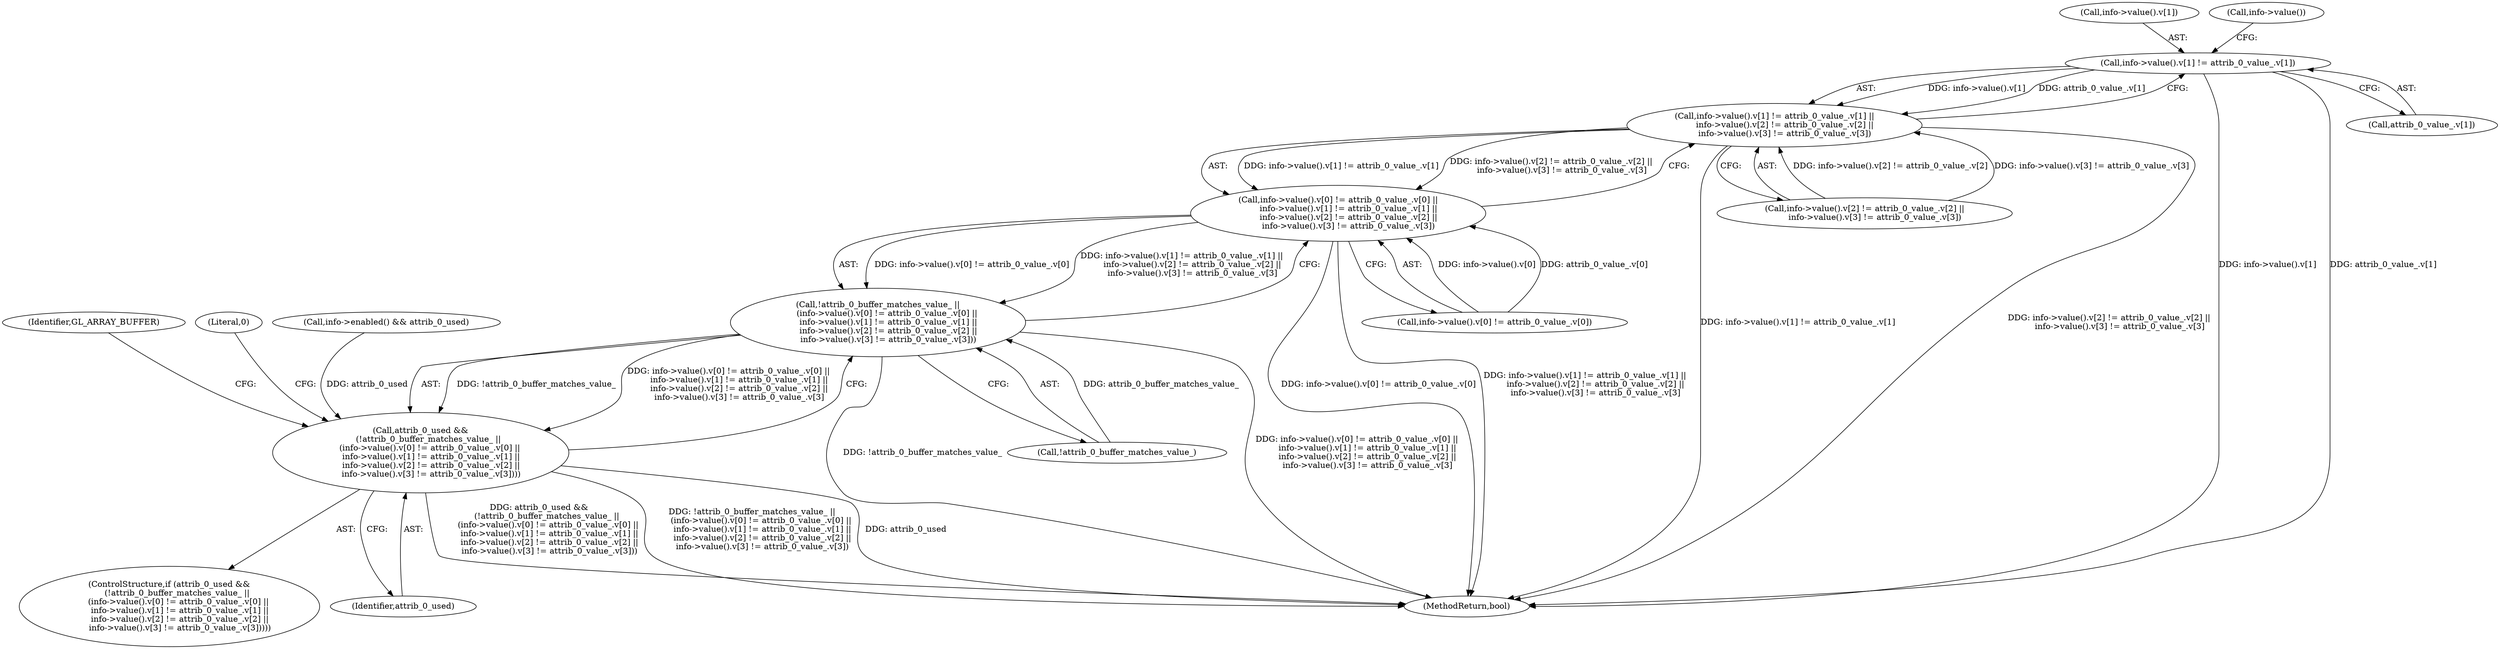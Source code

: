 digraph "0_Chrome_c13e1da62b5f5f0e6fe8c1f769a5a28415415244_1@array" {
"1000178" [label="(Call,info->value().v[1] != attrib_0_value_.v[1])"];
"1000177" [label="(Call,info->value().v[1] != attrib_0_value_.v[1] ||\n        info->value().v[2] != attrib_0_value_.v[2] ||\n        info->value().v[3] != attrib_0_value_.v[3])"];
"1000165" [label="(Call,info->value().v[0] != attrib_0_value_.v[0] ||\n        info->value().v[1] != attrib_0_value_.v[1] ||\n        info->value().v[2] != attrib_0_value_.v[2] ||\n        info->value().v[3] != attrib_0_value_.v[3])"];
"1000162" [label="(Call,!attrib_0_buffer_matches_value_ ||\n       (info->value().v[0] != attrib_0_value_.v[0] ||\n        info->value().v[1] != attrib_0_value_.v[1] ||\n        info->value().v[2] != attrib_0_value_.v[2] ||\n        info->value().v[3] != attrib_0_value_.v[3]))"];
"1000160" [label="(Call,attrib_0_used &&\n      (!attrib_0_buffer_matches_value_ ||\n       (info->value().v[0] != attrib_0_value_.v[0] ||\n        info->value().v[1] != attrib_0_value_.v[1] ||\n        info->value().v[2] != attrib_0_value_.v[2] ||\n        info->value().v[3] != attrib_0_value_.v[3])))"];
"1000189" [label="(Call,info->value().v[2] != attrib_0_value_.v[2] ||\n        info->value().v[3] != attrib_0_value_.v[3])"];
"1000179" [label="(Call,info->value().v[1])"];
"1000177" [label="(Call,info->value().v[1] != attrib_0_value_.v[1] ||\n        info->value().v[2] != attrib_0_value_.v[2] ||\n        info->value().v[3] != attrib_0_value_.v[3])"];
"1000178" [label="(Call,info->value().v[1] != attrib_0_value_.v[1])"];
"1000215" [label="(Identifier,GL_ARRAY_BUFFER)"];
"1000236" [label="(Literal,0)"];
"1000163" [label="(Call,!attrib_0_buffer_matches_value_)"];
"1000159" [label="(ControlStructure,if (attrib_0_used &&\n      (!attrib_0_buffer_matches_value_ ||\n       (info->value().v[0] != attrib_0_value_.v[0] ||\n        info->value().v[1] != attrib_0_value_.v[1] ||\n        info->value().v[2] != attrib_0_value_.v[2] ||\n        info->value().v[3] != attrib_0_value_.v[3]))))"];
"1000244" [label="(MethodReturn,bool)"];
"1000160" [label="(Call,attrib_0_used &&\n      (!attrib_0_buffer_matches_value_ ||\n       (info->value().v[0] != attrib_0_value_.v[0] ||\n        info->value().v[1] != attrib_0_value_.v[1] ||\n        info->value().v[2] != attrib_0_value_.v[2] ||\n        info->value().v[3] != attrib_0_value_.v[3])))"];
"1000123" [label="(Call,info->enabled() && attrib_0_used)"];
"1000161" [label="(Identifier,attrib_0_used)"];
"1000193" [label="(Call,info->value())"];
"1000165" [label="(Call,info->value().v[0] != attrib_0_value_.v[0] ||\n        info->value().v[1] != attrib_0_value_.v[1] ||\n        info->value().v[2] != attrib_0_value_.v[2] ||\n        info->value().v[3] != attrib_0_value_.v[3])"];
"1000166" [label="(Call,info->value().v[0] != attrib_0_value_.v[0])"];
"1000184" [label="(Call,attrib_0_value_.v[1])"];
"1000162" [label="(Call,!attrib_0_buffer_matches_value_ ||\n       (info->value().v[0] != attrib_0_value_.v[0] ||\n        info->value().v[1] != attrib_0_value_.v[1] ||\n        info->value().v[2] != attrib_0_value_.v[2] ||\n        info->value().v[3] != attrib_0_value_.v[3]))"];
"1000178" -> "1000177"  [label="AST: "];
"1000178" -> "1000184"  [label="CFG: "];
"1000179" -> "1000178"  [label="AST: "];
"1000184" -> "1000178"  [label="AST: "];
"1000193" -> "1000178"  [label="CFG: "];
"1000177" -> "1000178"  [label="CFG: "];
"1000178" -> "1000244"  [label="DDG: info->value().v[1]"];
"1000178" -> "1000244"  [label="DDG: attrib_0_value_.v[1]"];
"1000178" -> "1000177"  [label="DDG: info->value().v[1]"];
"1000178" -> "1000177"  [label="DDG: attrib_0_value_.v[1]"];
"1000177" -> "1000165"  [label="AST: "];
"1000177" -> "1000189"  [label="CFG: "];
"1000189" -> "1000177"  [label="AST: "];
"1000165" -> "1000177"  [label="CFG: "];
"1000177" -> "1000244"  [label="DDG: info->value().v[1] != attrib_0_value_.v[1]"];
"1000177" -> "1000244"  [label="DDG: info->value().v[2] != attrib_0_value_.v[2] ||\n        info->value().v[3] != attrib_0_value_.v[3]"];
"1000177" -> "1000165"  [label="DDG: info->value().v[1] != attrib_0_value_.v[1]"];
"1000177" -> "1000165"  [label="DDG: info->value().v[2] != attrib_0_value_.v[2] ||\n        info->value().v[3] != attrib_0_value_.v[3]"];
"1000189" -> "1000177"  [label="DDG: info->value().v[2] != attrib_0_value_.v[2]"];
"1000189" -> "1000177"  [label="DDG: info->value().v[3] != attrib_0_value_.v[3]"];
"1000165" -> "1000162"  [label="AST: "];
"1000165" -> "1000166"  [label="CFG: "];
"1000166" -> "1000165"  [label="AST: "];
"1000162" -> "1000165"  [label="CFG: "];
"1000165" -> "1000244"  [label="DDG: info->value().v[0] != attrib_0_value_.v[0]"];
"1000165" -> "1000244"  [label="DDG: info->value().v[1] != attrib_0_value_.v[1] ||\n        info->value().v[2] != attrib_0_value_.v[2] ||\n        info->value().v[3] != attrib_0_value_.v[3]"];
"1000165" -> "1000162"  [label="DDG: info->value().v[0] != attrib_0_value_.v[0]"];
"1000165" -> "1000162"  [label="DDG: info->value().v[1] != attrib_0_value_.v[1] ||\n        info->value().v[2] != attrib_0_value_.v[2] ||\n        info->value().v[3] != attrib_0_value_.v[3]"];
"1000166" -> "1000165"  [label="DDG: info->value().v[0]"];
"1000166" -> "1000165"  [label="DDG: attrib_0_value_.v[0]"];
"1000162" -> "1000160"  [label="AST: "];
"1000162" -> "1000163"  [label="CFG: "];
"1000163" -> "1000162"  [label="AST: "];
"1000160" -> "1000162"  [label="CFG: "];
"1000162" -> "1000244"  [label="DDG: !attrib_0_buffer_matches_value_"];
"1000162" -> "1000244"  [label="DDG: info->value().v[0] != attrib_0_value_.v[0] ||\n        info->value().v[1] != attrib_0_value_.v[1] ||\n        info->value().v[2] != attrib_0_value_.v[2] ||\n        info->value().v[3] != attrib_0_value_.v[3]"];
"1000162" -> "1000160"  [label="DDG: !attrib_0_buffer_matches_value_"];
"1000162" -> "1000160"  [label="DDG: info->value().v[0] != attrib_0_value_.v[0] ||\n        info->value().v[1] != attrib_0_value_.v[1] ||\n        info->value().v[2] != attrib_0_value_.v[2] ||\n        info->value().v[3] != attrib_0_value_.v[3]"];
"1000163" -> "1000162"  [label="DDG: attrib_0_buffer_matches_value_"];
"1000160" -> "1000159"  [label="AST: "];
"1000160" -> "1000161"  [label="CFG: "];
"1000161" -> "1000160"  [label="AST: "];
"1000215" -> "1000160"  [label="CFG: "];
"1000236" -> "1000160"  [label="CFG: "];
"1000160" -> "1000244"  [label="DDG: attrib_0_used &&\n      (!attrib_0_buffer_matches_value_ ||\n       (info->value().v[0] != attrib_0_value_.v[0] ||\n        info->value().v[1] != attrib_0_value_.v[1] ||\n        info->value().v[2] != attrib_0_value_.v[2] ||\n        info->value().v[3] != attrib_0_value_.v[3]))"];
"1000160" -> "1000244"  [label="DDG: !attrib_0_buffer_matches_value_ ||\n       (info->value().v[0] != attrib_0_value_.v[0] ||\n        info->value().v[1] != attrib_0_value_.v[1] ||\n        info->value().v[2] != attrib_0_value_.v[2] ||\n        info->value().v[3] != attrib_0_value_.v[3])"];
"1000160" -> "1000244"  [label="DDG: attrib_0_used"];
"1000123" -> "1000160"  [label="DDG: attrib_0_used"];
}
